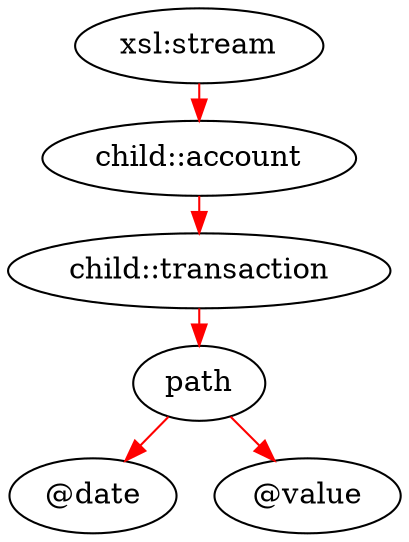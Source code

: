 digraph g {compound="true";bgcolor="";fontcolor="";fontname="";fontsize="";label="";margin="";nodesep="";rankdir="";ranksep="";ratio="";size="";node[label="xsl:stream", color="",fillcolor="",fixedsize="",fontcolor="",fontname="",fontsize="",height="",shape="",style="",URL="",width="",] {d7e33069};node[label="child::account", color="",fillcolor="",fixedsize="",fontcolor="",fontname="",fontsize="",height="",shape="",style="",URL="",width="",] {d7e33070};node[label="child::transaction", color="",fillcolor="",fixedsize="",fontcolor="",fontname="",fontsize="",height="",shape="",style="",URL="",width="",] {d7e33071};node[label="path", color="",fillcolor="",fixedsize="",fontcolor="",fontname="",fontsize="",height="",shape="",style="",URL="",width="",] {d7e33072};node[label="@date", color="",fillcolor="",fixedsize="",fontcolor="",fontname="",fontsize="",height="",shape="",style="",URL="",width="",] {d7e33073};node[label="@value", color="",fillcolor="",fixedsize="",fontcolor="",fontname="",fontsize="",height="",shape="",style="",URL="",width="",] {d7e33074};edge[arrowhead="",arrowsize="",arrowtail="",constraint="",color="red",decorate="",dir="",fontcolor="",fontname="",fontsize="",headlabel="",headport="",label="",labeldistance="",labelfloat="",labelfontcolor="",labelfontname="",labelfontsize="",minlen="",samehead="",sametail="",style="",taillabel="",tailport="",URL="",lhead="",ltail=""] d7e33072 -> d7e33073;edge[arrowhead="",arrowsize="",arrowtail="",constraint="",color="red",decorate="",dir="",fontcolor="",fontname="",fontsize="",headlabel="",headport="",label="",labeldistance="",labelfloat="",labelfontcolor="",labelfontname="",labelfontsize="",minlen="",samehead="",sametail="",style="",taillabel="",tailport="",URL="",lhead="",ltail=""] d7e33072 -> d7e33074;edge[arrowhead="",arrowsize="",arrowtail="",constraint="",color="red",decorate="",dir="",fontcolor="",fontname="",fontsize="",headlabel="",headport="",label="",labeldistance="",labelfloat="",labelfontcolor="",labelfontname="",labelfontsize="",minlen="",samehead="",sametail="",style="",taillabel="",tailport="",URL="",lhead="",ltail=""] d7e33071 -> d7e33072;edge[arrowhead="",arrowsize="",arrowtail="",constraint="",color="red",decorate="",dir="",fontcolor="",fontname="",fontsize="",headlabel="",headport="",label="",labeldistance="",labelfloat="",labelfontcolor="",labelfontname="",labelfontsize="",minlen="",samehead="",sametail="",style="",taillabel="",tailport="",URL="",lhead="",ltail=""] d7e33070 -> d7e33071;edge[arrowhead="",arrowsize="",arrowtail="",constraint="",color="red",decorate="",dir="",fontcolor="",fontname="",fontsize="",headlabel="",headport="",label="",labeldistance="",labelfloat="",labelfontcolor="",labelfontname="",labelfontsize="",minlen="",samehead="",sametail="",style="",taillabel="",tailport="",URL="",lhead="",ltail=""] d7e33069 -> d7e33070;}
 
